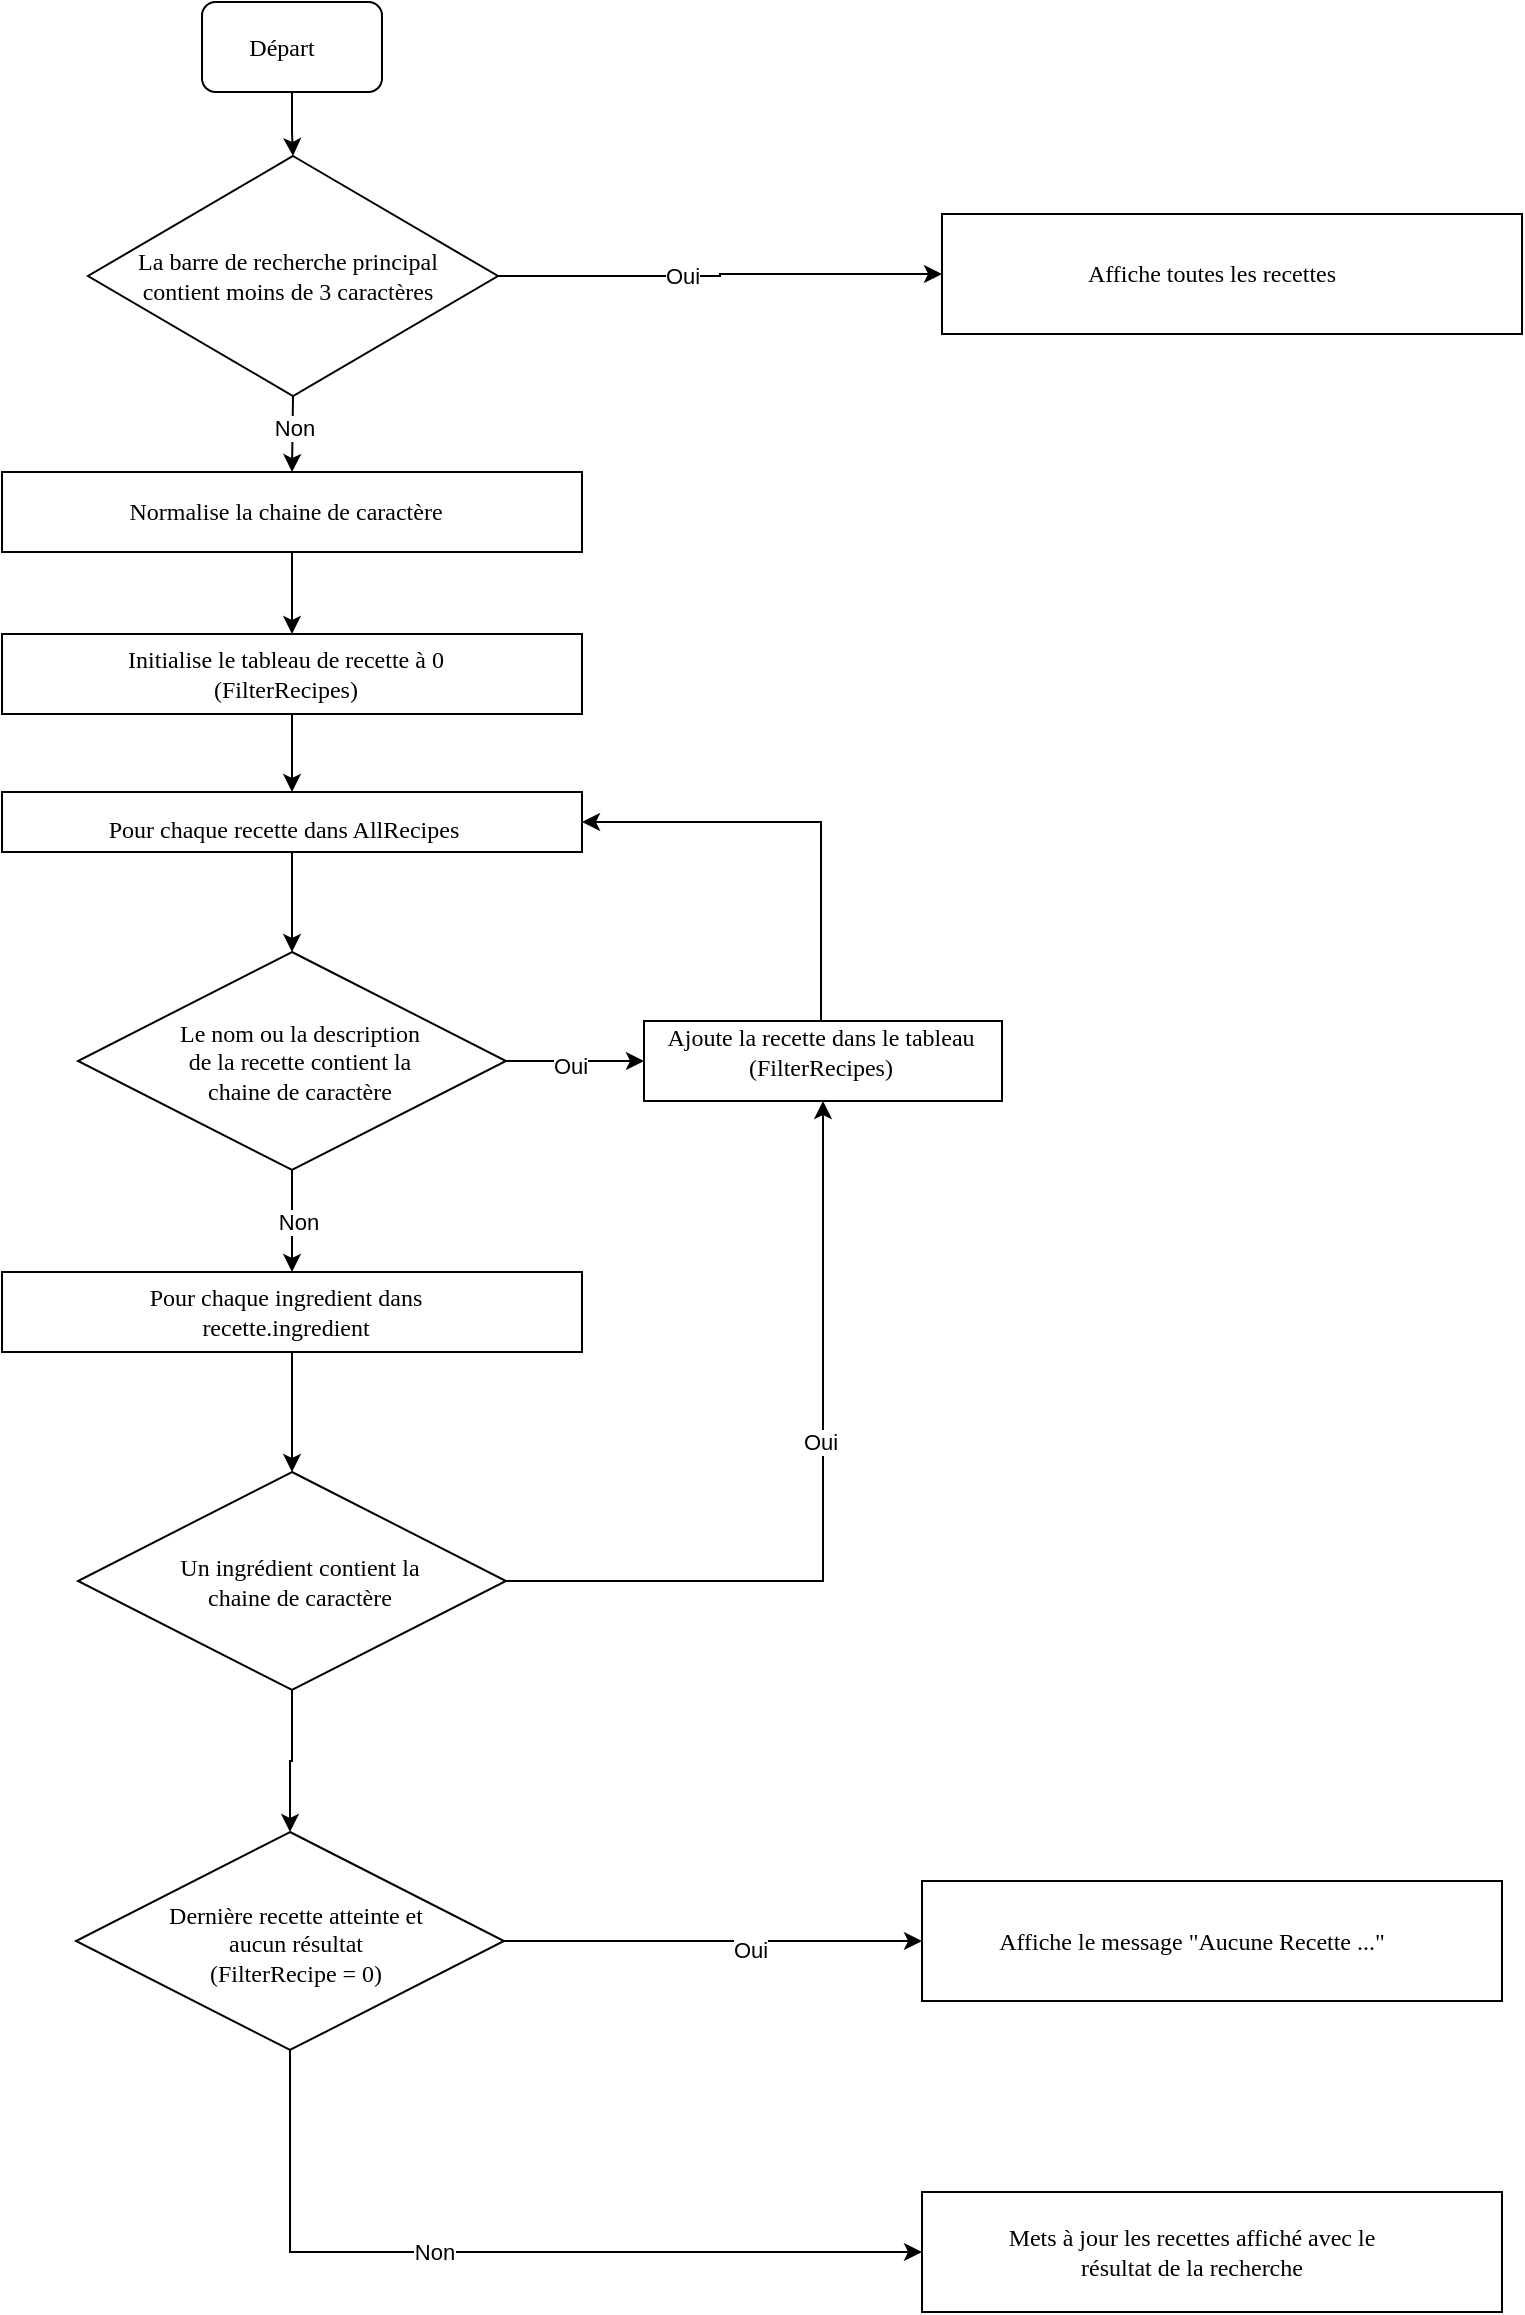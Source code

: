 <mxfile version="24.7.8">
  <diagram name="Page-1" id="dsrfQtW7N1MkdbgNi2Ac">
    <mxGraphModel dx="932" dy="933" grid="1" gridSize="10" guides="1" tooltips="1" connect="1" arrows="1" fold="1" page="1" pageScale="1" pageWidth="827" pageHeight="1169" math="0" shadow="0">
      <root>
        <mxCell id="0" />
        <mxCell id="1" parent="0" />
        <mxCell id="J43J9wpa5zuG2ywMskKx-31" style="edgeStyle=orthogonalEdgeStyle;rounded=0;orthogonalLoop=1;jettySize=auto;html=1;entryX=0.5;entryY=0;entryDx=0;entryDy=0;" edge="1" parent="1" source="J43J9wpa5zuG2ywMskKx-27" target="J43J9wpa5zuG2ywMskKx-29">
          <mxGeometry relative="1" as="geometry" />
        </mxCell>
        <mxCell id="J43J9wpa5zuG2ywMskKx-27" value="" style="rounded=0;whiteSpace=wrap;html=1;" vertex="1" parent="1">
          <mxGeometry x="40" y="240" width="290" height="40" as="geometry" />
        </mxCell>
        <mxCell id="J43J9wpa5zuG2ywMskKx-22" style="edgeStyle=orthogonalEdgeStyle;rounded=0;orthogonalLoop=1;jettySize=auto;html=1;entryX=0.5;entryY=0;entryDx=0;entryDy=0;" edge="1" parent="1" source="J43J9wpa5zuG2ywMskKx-3" target="J43J9wpa5zuG2ywMskKx-5">
          <mxGeometry relative="1" as="geometry" />
        </mxCell>
        <mxCell id="J43J9wpa5zuG2ywMskKx-3" value="" style="rounded=1;whiteSpace=wrap;html=1;" vertex="1" parent="1">
          <mxGeometry x="140" y="5" width="90" height="45" as="geometry" />
        </mxCell>
        <mxCell id="J43J9wpa5zuG2ywMskKx-4" value="Départ" style="text;html=1;align=center;verticalAlign=middle;whiteSpace=wrap;rounded=0;fontFamily=Times New Roman;" vertex="1" parent="1">
          <mxGeometry x="75" y="12.5" width="210" height="30" as="geometry" />
        </mxCell>
        <mxCell id="J43J9wpa5zuG2ywMskKx-20" style="edgeStyle=orthogonalEdgeStyle;rounded=0;orthogonalLoop=1;jettySize=auto;html=1;entryX=0;entryY=0.5;entryDx=0;entryDy=0;" edge="1" parent="1" source="J43J9wpa5zuG2ywMskKx-5" target="J43J9wpa5zuG2ywMskKx-19">
          <mxGeometry relative="1" as="geometry" />
        </mxCell>
        <mxCell id="J43J9wpa5zuG2ywMskKx-23" value="Oui" style="edgeLabel;html=1;align=center;verticalAlign=middle;resizable=0;points=[];" vertex="1" connectable="0" parent="J43J9wpa5zuG2ywMskKx-20">
          <mxGeometry x="-0.179" relative="1" as="geometry">
            <mxPoint as="offset" />
          </mxGeometry>
        </mxCell>
        <mxCell id="J43J9wpa5zuG2ywMskKx-25" style="edgeStyle=orthogonalEdgeStyle;rounded=0;orthogonalLoop=1;jettySize=auto;html=1;exitX=0.5;exitY=1;exitDx=0;exitDy=0;entryX=0.5;entryY=0;entryDx=0;entryDy=0;" edge="1" parent="1" source="J43J9wpa5zuG2ywMskKx-5" target="J43J9wpa5zuG2ywMskKx-27">
          <mxGeometry relative="1" as="geometry">
            <mxPoint x="181" y="320" as="targetPoint" />
          </mxGeometry>
        </mxCell>
        <mxCell id="J43J9wpa5zuG2ywMskKx-47" value="Non" style="edgeLabel;html=1;align=center;verticalAlign=middle;resizable=0;points=[];" vertex="1" connectable="0" parent="J43J9wpa5zuG2ywMskKx-25">
          <mxGeometry x="-0.179" y="1" relative="1" as="geometry">
            <mxPoint as="offset" />
          </mxGeometry>
        </mxCell>
        <mxCell id="J43J9wpa5zuG2ywMskKx-5" value="" style="rhombus;whiteSpace=wrap;html=1;" vertex="1" parent="1">
          <mxGeometry x="83" y="82" width="205" height="120" as="geometry" />
        </mxCell>
        <mxCell id="J43J9wpa5zuG2ywMskKx-17" value="Normalise la chaine de caractère" style="text;html=1;align=center;verticalAlign=middle;whiteSpace=wrap;rounded=0;fontFamily=Times New Roman;" vertex="1" parent="1">
          <mxGeometry x="77" y="245" width="210" height="30" as="geometry" />
        </mxCell>
        <mxCell id="J43J9wpa5zuG2ywMskKx-18" value="La barre de recherche principal contient moins de 3 caractères" style="text;html=1;align=center;verticalAlign=middle;whiteSpace=wrap;rounded=0;fontFamily=Times New Roman;" vertex="1" parent="1">
          <mxGeometry x="98" y="127" width="170" height="30" as="geometry" />
        </mxCell>
        <mxCell id="J43J9wpa5zuG2ywMskKx-19" value="" style="rounded=0;whiteSpace=wrap;html=1;" vertex="1" parent="1">
          <mxGeometry x="510" y="111" width="290" height="60" as="geometry" />
        </mxCell>
        <mxCell id="J43J9wpa5zuG2ywMskKx-21" value="Affiche toutes les recettes" style="text;html=1;align=center;verticalAlign=middle;whiteSpace=wrap;rounded=0;fontFamily=Times New Roman;" vertex="1" parent="1">
          <mxGeometry x="540" y="126" width="210" height="30" as="geometry" />
        </mxCell>
        <mxCell id="J43J9wpa5zuG2ywMskKx-34" style="edgeStyle=orthogonalEdgeStyle;rounded=0;orthogonalLoop=1;jettySize=auto;html=1;" edge="1" parent="1" source="J43J9wpa5zuG2ywMskKx-29" target="J43J9wpa5zuG2ywMskKx-32">
          <mxGeometry relative="1" as="geometry" />
        </mxCell>
        <mxCell id="J43J9wpa5zuG2ywMskKx-29" value="" style="rounded=0;whiteSpace=wrap;html=1;" vertex="1" parent="1">
          <mxGeometry x="40" y="321" width="290" height="40" as="geometry" />
        </mxCell>
        <mxCell id="J43J9wpa5zuG2ywMskKx-30" value="Initialise le tableau de recette à 0 (FilterRecipes)" style="text;html=1;align=center;verticalAlign=middle;whiteSpace=wrap;rounded=0;fontFamily=Times New Roman;" vertex="1" parent="1">
          <mxGeometry x="77" y="326" width="210" height="30" as="geometry" />
        </mxCell>
        <mxCell id="J43J9wpa5zuG2ywMskKx-37" style="edgeStyle=orthogonalEdgeStyle;rounded=0;orthogonalLoop=1;jettySize=auto;html=1;" edge="1" parent="1" source="J43J9wpa5zuG2ywMskKx-32" target="J43J9wpa5zuG2ywMskKx-35">
          <mxGeometry relative="1" as="geometry" />
        </mxCell>
        <mxCell id="J43J9wpa5zuG2ywMskKx-32" value="" style="rounded=0;whiteSpace=wrap;html=1;" vertex="1" parent="1">
          <mxGeometry x="40" y="400" width="290" height="30" as="geometry" />
        </mxCell>
        <mxCell id="J43J9wpa5zuG2ywMskKx-33" value="Pour chaque recette dans AllRecipes" style="text;html=1;align=center;verticalAlign=middle;whiteSpace=wrap;rounded=0;fontFamily=Times New Roman;" vertex="1" parent="1">
          <mxGeometry x="76" y="404" width="210" height="30" as="geometry" />
        </mxCell>
        <mxCell id="J43J9wpa5zuG2ywMskKx-40" style="edgeStyle=orthogonalEdgeStyle;rounded=0;orthogonalLoop=1;jettySize=auto;html=1;" edge="1" parent="1" source="J43J9wpa5zuG2ywMskKx-35" target="J43J9wpa5zuG2ywMskKx-38">
          <mxGeometry relative="1" as="geometry" />
        </mxCell>
        <mxCell id="J43J9wpa5zuG2ywMskKx-42" value="Oui" style="edgeLabel;html=1;align=center;verticalAlign=middle;resizable=0;points=[];" vertex="1" connectable="0" parent="J43J9wpa5zuG2ywMskKx-40">
          <mxGeometry x="-0.071" y="-2" relative="1" as="geometry">
            <mxPoint as="offset" />
          </mxGeometry>
        </mxCell>
        <mxCell id="J43J9wpa5zuG2ywMskKx-45" style="edgeStyle=orthogonalEdgeStyle;rounded=0;orthogonalLoop=1;jettySize=auto;html=1;entryX=0.5;entryY=0;entryDx=0;entryDy=0;" edge="1" parent="1" source="J43J9wpa5zuG2ywMskKx-35" target="J43J9wpa5zuG2ywMskKx-43">
          <mxGeometry relative="1" as="geometry" />
        </mxCell>
        <mxCell id="J43J9wpa5zuG2ywMskKx-46" value="Non" style="edgeLabel;html=1;align=center;verticalAlign=middle;resizable=0;points=[];" vertex="1" connectable="0" parent="J43J9wpa5zuG2ywMskKx-45">
          <mxGeometry x="0.009" y="3" relative="1" as="geometry">
            <mxPoint as="offset" />
          </mxGeometry>
        </mxCell>
        <mxCell id="J43J9wpa5zuG2ywMskKx-35" value="" style="rhombus;whiteSpace=wrap;html=1;" vertex="1" parent="1">
          <mxGeometry x="78" y="480" width="214" height="109" as="geometry" />
        </mxCell>
        <mxCell id="J43J9wpa5zuG2ywMskKx-36" value="Le nom ou la description de la recette contient la chaine de caractère" style="text;html=1;align=center;verticalAlign=middle;whiteSpace=wrap;rounded=0;fontFamily=Times New Roman;" vertex="1" parent="1">
          <mxGeometry x="121.5" y="519.5" width="134" height="30" as="geometry" />
        </mxCell>
        <mxCell id="J43J9wpa5zuG2ywMskKx-41" style="edgeStyle=orthogonalEdgeStyle;rounded=0;orthogonalLoop=1;jettySize=auto;html=1;entryX=1;entryY=0.5;entryDx=0;entryDy=0;exitX=0.5;exitY=0;exitDx=0;exitDy=0;" edge="1" parent="1" source="J43J9wpa5zuG2ywMskKx-39" target="J43J9wpa5zuG2ywMskKx-32">
          <mxGeometry relative="1" as="geometry">
            <mxPoint x="340" y="670" as="targetPoint" />
            <Array as="points">
              <mxPoint x="450" y="415" />
            </Array>
          </mxGeometry>
        </mxCell>
        <mxCell id="J43J9wpa5zuG2ywMskKx-38" value="" style="rounded=0;whiteSpace=wrap;html=1;" vertex="1" parent="1">
          <mxGeometry x="361" y="514.5" width="179" height="40" as="geometry" />
        </mxCell>
        <mxCell id="J43J9wpa5zuG2ywMskKx-39" value="Ajoute la recette dans le tableau (FilterRecipes)" style="text;html=1;align=center;verticalAlign=middle;whiteSpace=wrap;rounded=0;fontFamily=Times New Roman;" vertex="1" parent="1">
          <mxGeometry x="370" y="514.5" width="159" height="30" as="geometry" />
        </mxCell>
        <mxCell id="J43J9wpa5zuG2ywMskKx-51" style="edgeStyle=orthogonalEdgeStyle;rounded=0;orthogonalLoop=1;jettySize=auto;html=1;entryX=0.5;entryY=0;entryDx=0;entryDy=0;" edge="1" parent="1" source="J43J9wpa5zuG2ywMskKx-43" target="J43J9wpa5zuG2ywMskKx-48">
          <mxGeometry relative="1" as="geometry" />
        </mxCell>
        <mxCell id="J43J9wpa5zuG2ywMskKx-43" value="" style="rounded=0;whiteSpace=wrap;html=1;" vertex="1" parent="1">
          <mxGeometry x="40" y="640" width="290" height="40" as="geometry" />
        </mxCell>
        <mxCell id="J43J9wpa5zuG2ywMskKx-44" value="Pour chaque ingredient dans recette.ingredient" style="text;html=1;align=center;verticalAlign=middle;whiteSpace=wrap;rounded=0;fontFamily=Times New Roman;" vertex="1" parent="1">
          <mxGeometry x="77" y="645" width="210" height="30" as="geometry" />
        </mxCell>
        <mxCell id="J43J9wpa5zuG2ywMskKx-54" style="edgeStyle=orthogonalEdgeStyle;rounded=0;orthogonalLoop=1;jettySize=auto;html=1;exitX=1;exitY=0.5;exitDx=0;exitDy=0;entryX=0.5;entryY=1;entryDx=0;entryDy=0;" edge="1" parent="1" source="J43J9wpa5zuG2ywMskKx-48" target="J43J9wpa5zuG2ywMskKx-38">
          <mxGeometry relative="1" as="geometry">
            <mxPoint x="362.0" y="795.5" as="targetPoint" />
          </mxGeometry>
        </mxCell>
        <mxCell id="J43J9wpa5zuG2ywMskKx-56" value="Oui" style="edgeLabel;html=1;align=center;verticalAlign=middle;resizable=0;points=[];" vertex="1" connectable="0" parent="J43J9wpa5zuG2ywMskKx-54">
          <mxGeometry x="0.144" y="1" relative="1" as="geometry">
            <mxPoint x="-1" as="offset" />
          </mxGeometry>
        </mxCell>
        <mxCell id="J43J9wpa5zuG2ywMskKx-69" style="edgeStyle=orthogonalEdgeStyle;rounded=0;orthogonalLoop=1;jettySize=auto;html=1;exitX=0.5;exitY=1;exitDx=0;exitDy=0;entryX=0.5;entryY=0;entryDx=0;entryDy=0;" edge="1" parent="1" source="J43J9wpa5zuG2ywMskKx-48" target="J43J9wpa5zuG2ywMskKx-57">
          <mxGeometry relative="1" as="geometry" />
        </mxCell>
        <mxCell id="J43J9wpa5zuG2ywMskKx-48" value="" style="rhombus;whiteSpace=wrap;html=1;" vertex="1" parent="1">
          <mxGeometry x="78" y="740" width="214" height="109" as="geometry" />
        </mxCell>
        <mxCell id="J43J9wpa5zuG2ywMskKx-49" value="Un ingrédient contient la chaine de caractère" style="text;html=1;align=center;verticalAlign=middle;whiteSpace=wrap;rounded=0;fontFamily=Times New Roman;" vertex="1" parent="1">
          <mxGeometry x="121.5" y="779.5" width="134" height="30" as="geometry" />
        </mxCell>
        <mxCell id="J43J9wpa5zuG2ywMskKx-67" style="edgeStyle=orthogonalEdgeStyle;rounded=0;orthogonalLoop=1;jettySize=auto;html=1;entryX=0;entryY=0.5;entryDx=0;entryDy=0;" edge="1" parent="1" source="J43J9wpa5zuG2ywMskKx-57" target="J43J9wpa5zuG2ywMskKx-75">
          <mxGeometry relative="1" as="geometry">
            <mxPoint x="183.0" y="1234.5" as="targetPoint" />
            <Array as="points">
              <mxPoint x="184" y="1130" />
            </Array>
          </mxGeometry>
        </mxCell>
        <mxCell id="J43J9wpa5zuG2ywMskKx-68" value="Non" style="edgeLabel;html=1;align=center;verticalAlign=middle;resizable=0;points=[];" vertex="1" connectable="0" parent="J43J9wpa5zuG2ywMskKx-67">
          <mxGeometry x="-0.172" relative="1" as="geometry">
            <mxPoint as="offset" />
          </mxGeometry>
        </mxCell>
        <mxCell id="J43J9wpa5zuG2ywMskKx-71" style="edgeStyle=orthogonalEdgeStyle;rounded=0;orthogonalLoop=1;jettySize=auto;html=1;entryX=0;entryY=0.5;entryDx=0;entryDy=0;" edge="1" parent="1" source="J43J9wpa5zuG2ywMskKx-57" target="J43J9wpa5zuG2ywMskKx-72">
          <mxGeometry relative="1" as="geometry">
            <mxPoint x="490" y="975" as="targetPoint" />
          </mxGeometry>
        </mxCell>
        <mxCell id="J43J9wpa5zuG2ywMskKx-74" value="Oui" style="edgeLabel;html=1;align=center;verticalAlign=middle;resizable=0;points=[];" vertex="1" connectable="0" parent="J43J9wpa5zuG2ywMskKx-71">
          <mxGeometry x="0.165" y="-4" relative="1" as="geometry">
            <mxPoint x="1" as="offset" />
          </mxGeometry>
        </mxCell>
        <mxCell id="J43J9wpa5zuG2ywMskKx-57" value="" style="rhombus;whiteSpace=wrap;html=1;" vertex="1" parent="1">
          <mxGeometry x="77" y="920" width="214" height="109" as="geometry" />
        </mxCell>
        <mxCell id="J43J9wpa5zuG2ywMskKx-58" value="Dernière recette atteinte et aucun résultat (FilterRecipe = 0)" style="text;html=1;align=center;verticalAlign=middle;whiteSpace=wrap;rounded=0;fontFamily=Times New Roman;" vertex="1" parent="1">
          <mxGeometry x="119.5" y="962" width="134" height="27.5" as="geometry" />
        </mxCell>
        <mxCell id="J43J9wpa5zuG2ywMskKx-72" value="" style="rounded=0;whiteSpace=wrap;html=1;" vertex="1" parent="1">
          <mxGeometry x="500" y="944.5" width="290" height="60" as="geometry" />
        </mxCell>
        <mxCell id="J43J9wpa5zuG2ywMskKx-73" value="Affiche le message &quot;Aucune Recette ...&quot;" style="text;html=1;align=center;verticalAlign=middle;whiteSpace=wrap;rounded=0;fontFamily=Times New Roman;" vertex="1" parent="1">
          <mxGeometry x="530" y="959.5" width="210" height="30" as="geometry" />
        </mxCell>
        <mxCell id="J43J9wpa5zuG2ywMskKx-75" value="" style="rounded=0;whiteSpace=wrap;html=1;" vertex="1" parent="1">
          <mxGeometry x="500" y="1100" width="290" height="60" as="geometry" />
        </mxCell>
        <mxCell id="J43J9wpa5zuG2ywMskKx-76" value="Mets à jour les recettes affiché avec le résultat de la recherche" style="text;html=1;align=center;verticalAlign=middle;whiteSpace=wrap;rounded=0;fontFamily=Times New Roman;" vertex="1" parent="1">
          <mxGeometry x="530" y="1115" width="210" height="30" as="geometry" />
        </mxCell>
      </root>
    </mxGraphModel>
  </diagram>
</mxfile>
